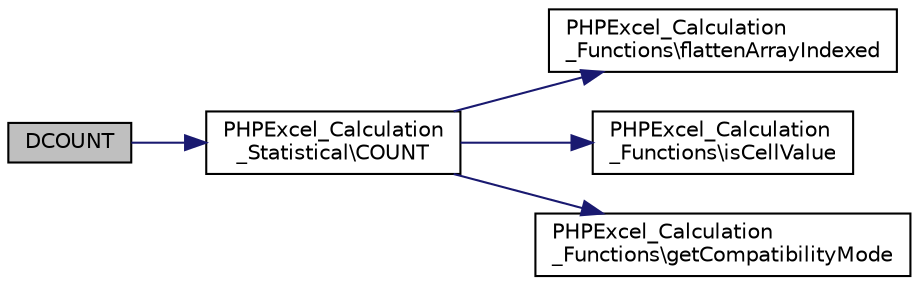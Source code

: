 digraph "DCOUNT"
{
  edge [fontname="Helvetica",fontsize="10",labelfontname="Helvetica",labelfontsize="10"];
  node [fontname="Helvetica",fontsize="10",shape=record];
  rankdir="LR";
  Node7 [label="DCOUNT",height=0.2,width=0.4,color="black", fillcolor="grey75", style="filled", fontcolor="black"];
  Node7 -> Node8 [color="midnightblue",fontsize="10",style="solid",fontname="Helvetica"];
  Node8 [label="PHPExcel_Calculation\l_Statistical\\COUNT",height=0.2,width=0.4,color="black", fillcolor="white", style="filled",URL="$class_p_h_p_excel___calculation___statistical.html#ad2a07df65e397b11dfb293be3e7d9de2"];
  Node8 -> Node9 [color="midnightblue",fontsize="10",style="solid",fontname="Helvetica"];
  Node9 [label="PHPExcel_Calculation\l_Functions\\flattenArrayIndexed",height=0.2,width=0.4,color="black", fillcolor="white", style="filled",URL="$class_p_h_p_excel___calculation___functions.html#a2f612e5daa00e1549da5ba44112329ca"];
  Node8 -> Node10 [color="midnightblue",fontsize="10",style="solid",fontname="Helvetica"];
  Node10 [label="PHPExcel_Calculation\l_Functions\\isCellValue",height=0.2,width=0.4,color="black", fillcolor="white", style="filled",URL="$class_p_h_p_excel___calculation___functions.html#a4c7ac49d2bed94232f736f219e23bedb"];
  Node8 -> Node11 [color="midnightblue",fontsize="10",style="solid",fontname="Helvetica"];
  Node11 [label="PHPExcel_Calculation\l_Functions\\getCompatibilityMode",height=0.2,width=0.4,color="black", fillcolor="white", style="filled",URL="$class_p_h_p_excel___calculation___functions.html#a90371057b06045a2318f8e85c3115e88"];
}
